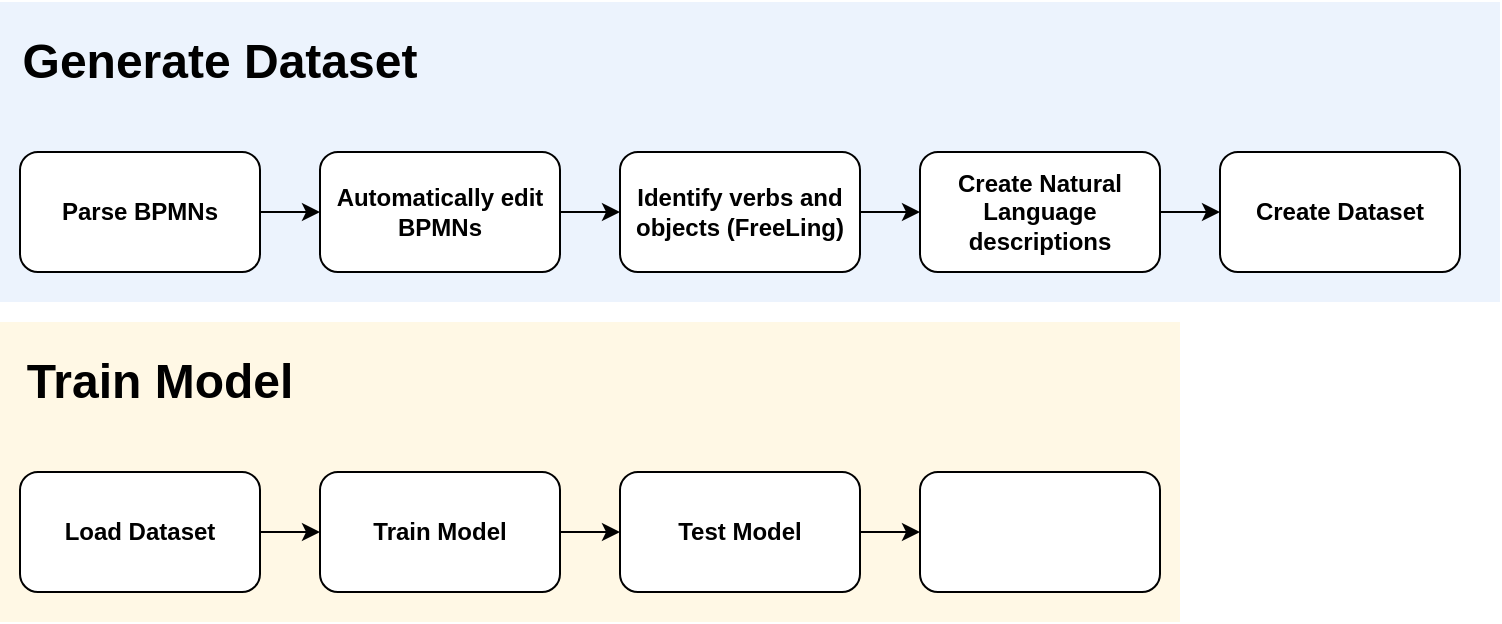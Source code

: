<mxfile version="12.1.3" type="device" pages="1"><diagram id="wi-M30AoknkBwKv7TQit" name="Page-1"><mxGraphModel dx="742" dy="922" grid="1" gridSize="10" guides="1" tooltips="1" connect="1" arrows="1" fold="1" page="1" pageScale="1" pageWidth="827" pageHeight="1169" math="0" shadow="0"><root><mxCell id="0"/><mxCell id="1" parent="0"/><mxCell id="tlvHAMsgQGdLZtg6l-7v-11" value="" style="rounded=0;whiteSpace=wrap;html=1;fillColor=#dae8fc;strokeColor=none;opacity=50;" parent="1" vertex="1"><mxGeometry x="40" y="240" width="750" height="150" as="geometry"/></mxCell><mxCell id="tlvHAMsgQGdLZtg6l-7v-2" value="&lt;div&gt;&lt;span&gt;Parse BPMN&lt;/span&gt;s&lt;br&gt;&lt;/div&gt;" style="rounded=1;whiteSpace=wrap;html=1;fontStyle=1" parent="1" vertex="1"><mxGeometry x="50" y="315" width="120" height="60" as="geometry"/></mxCell><mxCell id="tlvHAMsgQGdLZtg6l-7v-3" value="&lt;b&gt;&lt;b&gt;Automatically edit BPMNs&lt;/b&gt;&lt;br&gt;&lt;/b&gt;" style="rounded=1;whiteSpace=wrap;html=1;" parent="1" vertex="1"><mxGeometry x="200" y="315" width="120" height="60" as="geometry"/></mxCell><mxCell id="tlvHAMsgQGdLZtg6l-7v-4" value="" style="endArrow=classic;html=1;entryX=0;entryY=0.5;entryDx=0;entryDy=0;exitX=1;exitY=0.5;exitDx=0;exitDy=0;" parent="1" source="tlvHAMsgQGdLZtg6l-7v-2" target="tlvHAMsgQGdLZtg6l-7v-3" edge="1"><mxGeometry width="50" height="50" relative="1" as="geometry"><mxPoint x="180" y="415" as="sourcePoint"/><mxPoint x="100" y="395" as="targetPoint"/></mxGeometry></mxCell><mxCell id="tlvHAMsgQGdLZtg6l-7v-5" value="&lt;b&gt;Identify verbs and objects (FreeLing)&lt;/b&gt;" style="rounded=1;whiteSpace=wrap;html=1;" parent="1" vertex="1"><mxGeometry x="350" y="315" width="120" height="60" as="geometry"/></mxCell><mxCell id="tlvHAMsgQGdLZtg6l-7v-6" value="" style="endArrow=classic;html=1;entryX=0;entryY=0.5;entryDx=0;entryDy=0;exitX=1;exitY=0.5;exitDx=0;exitDy=0;" parent="1" source="tlvHAMsgQGdLZtg6l-7v-3" target="tlvHAMsgQGdLZtg6l-7v-5" edge="1"><mxGeometry width="50" height="50" relative="1" as="geometry"><mxPoint x="50" y="445" as="sourcePoint"/><mxPoint x="100" y="395" as="targetPoint"/></mxGeometry></mxCell><mxCell id="tlvHAMsgQGdLZtg6l-7v-7" value="&lt;b&gt;Create Natural Language descriptions&lt;br&gt;&lt;/b&gt;" style="rounded=1;whiteSpace=wrap;html=1;" parent="1" vertex="1"><mxGeometry x="500" y="315" width="120" height="60" as="geometry"/></mxCell><mxCell id="tlvHAMsgQGdLZtg6l-7v-8" value="" style="endArrow=classic;html=1;exitX=1;exitY=0.5;exitDx=0;exitDy=0;entryX=0;entryY=0.5;entryDx=0;entryDy=0;" parent="1" source="tlvHAMsgQGdLZtg6l-7v-5" target="tlvHAMsgQGdLZtg6l-7v-7" edge="1"><mxGeometry width="50" height="50" relative="1" as="geometry"><mxPoint x="180" y="355" as="sourcePoint"/><mxPoint x="260" y="405" as="targetPoint"/></mxGeometry></mxCell><mxCell id="tlvHAMsgQGdLZtg6l-7v-12" value="&lt;h1&gt;&lt;b&gt;Generate Dataset&lt;/b&gt;&lt;/h1&gt;" style="text;html=1;strokeColor=none;fillColor=none;align=center;verticalAlign=middle;whiteSpace=wrap;rounded=0;opacity=50;" parent="1" vertex="1"><mxGeometry x="50" y="260" width="200" height="20" as="geometry"/></mxCell><mxCell id="tlvHAMsgQGdLZtg6l-7v-16" value="" style="rounded=0;whiteSpace=wrap;html=1;fillColor=#fff2cc;strokeColor=none;opacity=50;" parent="1" vertex="1"><mxGeometry x="40" y="400" width="590" height="150" as="geometry"/></mxCell><mxCell id="tlvHAMsgQGdLZtg6l-7v-17" value="Load Dataset" style="rounded=1;whiteSpace=wrap;html=1;fontStyle=1" parent="1" vertex="1"><mxGeometry x="50" y="475" width="120" height="60" as="geometry"/></mxCell><mxCell id="tlvHAMsgQGdLZtg6l-7v-18" value="&lt;b&gt;Train Model&lt;br&gt;&lt;/b&gt;" style="rounded=1;whiteSpace=wrap;html=1;" parent="1" vertex="1"><mxGeometry x="200" y="475" width="120" height="60" as="geometry"/></mxCell><mxCell id="tlvHAMsgQGdLZtg6l-7v-19" value="" style="endArrow=classic;html=1;entryX=0;entryY=0.5;entryDx=0;entryDy=0;exitX=1;exitY=0.5;exitDx=0;exitDy=0;" parent="1" source="tlvHAMsgQGdLZtg6l-7v-17" target="tlvHAMsgQGdLZtg6l-7v-18" edge="1"><mxGeometry width="50" height="50" relative="1" as="geometry"><mxPoint x="180" y="575" as="sourcePoint"/><mxPoint x="100" y="555" as="targetPoint"/></mxGeometry></mxCell><mxCell id="tlvHAMsgQGdLZtg6l-7v-20" value="&lt;b&gt;Test Model&lt;br&gt;&lt;/b&gt;" style="rounded=1;whiteSpace=wrap;html=1;" parent="1" vertex="1"><mxGeometry x="350" y="475" width="120" height="60" as="geometry"/></mxCell><mxCell id="tlvHAMsgQGdLZtg6l-7v-21" value="" style="endArrow=classic;html=1;entryX=0;entryY=0.5;entryDx=0;entryDy=0;exitX=1;exitY=0.5;exitDx=0;exitDy=0;" parent="1" source="tlvHAMsgQGdLZtg6l-7v-18" target="tlvHAMsgQGdLZtg6l-7v-20" edge="1"><mxGeometry width="50" height="50" relative="1" as="geometry"><mxPoint x="50" y="605" as="sourcePoint"/><mxPoint x="100" y="555" as="targetPoint"/></mxGeometry></mxCell><mxCell id="tlvHAMsgQGdLZtg6l-7v-22" value="" style="rounded=1;whiteSpace=wrap;html=1;" parent="1" vertex="1"><mxGeometry x="500" y="475" width="120" height="60" as="geometry"/></mxCell><mxCell id="tlvHAMsgQGdLZtg6l-7v-23" value="" style="endArrow=classic;html=1;exitX=1;exitY=0.5;exitDx=0;exitDy=0;entryX=0;entryY=0.5;entryDx=0;entryDy=0;" parent="1" source="tlvHAMsgQGdLZtg6l-7v-20" target="tlvHAMsgQGdLZtg6l-7v-22" edge="1"><mxGeometry width="50" height="50" relative="1" as="geometry"><mxPoint x="180" y="515" as="sourcePoint"/><mxPoint x="260" y="565" as="targetPoint"/></mxGeometry></mxCell><mxCell id="tlvHAMsgQGdLZtg6l-7v-24" value="&lt;h1&gt;Train Model&lt;br&gt;&lt;/h1&gt;" style="text;html=1;strokeColor=none;fillColor=none;align=center;verticalAlign=middle;whiteSpace=wrap;rounded=0;opacity=50;" parent="1" vertex="1"><mxGeometry x="50" y="420" width="140" height="20" as="geometry"/></mxCell><mxCell id="YCVp9WpjDTayTPd5N_O4-3" value="&lt;b&gt;Create Dataset&lt;br&gt;&lt;/b&gt;" style="rounded=1;whiteSpace=wrap;html=1;" vertex="1" parent="1"><mxGeometry x="650" y="315" width="120" height="60" as="geometry"/></mxCell><mxCell id="YCVp9WpjDTayTPd5N_O4-4" value="" style="endArrow=classic;html=1;exitX=1;exitY=0.5;exitDx=0;exitDy=0;entryX=0;entryY=0.5;entryDx=0;entryDy=0;" edge="1" parent="1" target="YCVp9WpjDTayTPd5N_O4-3"><mxGeometry width="50" height="50" relative="1" as="geometry"><mxPoint x="620" y="345" as="sourcePoint"/><mxPoint x="410" y="405" as="targetPoint"/></mxGeometry></mxCell></root></mxGraphModel></diagram></mxfile>